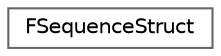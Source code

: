 digraph "Graphical Class Hierarchy"
{
 // LATEX_PDF_SIZE
  bgcolor="transparent";
  edge [fontname=Helvetica,fontsize=10,labelfontname=Helvetica,labelfontsize=10];
  node [fontname=Helvetica,fontsize=10,shape=box,height=0.2,width=0.4];
  rankdir="LR";
  Node0 [id="Node000000",label="FSequenceStruct",height=0.2,width=0.4,color="grey40", fillcolor="white", style="filled",URL="$struct_f_sequence_struct.html",tooltip=" "];
}
